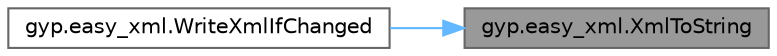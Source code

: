 digraph "gyp.easy_xml.XmlToString"
{
 // LATEX_PDF_SIZE
  bgcolor="transparent";
  edge [fontname=Helvetica,fontsize=10,labelfontname=Helvetica,labelfontsize=10];
  node [fontname=Helvetica,fontsize=10,shape=box,height=0.2,width=0.4];
  rankdir="RL";
  Node1 [id="Node000001",label="gyp.easy_xml.XmlToString",height=0.2,width=0.4,color="gray40", fillcolor="grey60", style="filled", fontcolor="black",tooltip=" "];
  Node1 -> Node2 [id="edge1_Node000001_Node000002",dir="back",color="steelblue1",style="solid",tooltip=" "];
  Node2 [id="Node000002",label="gyp.easy_xml.WriteXmlIfChanged",height=0.2,width=0.4,color="grey40", fillcolor="white", style="filled",URL="$namespacegyp_1_1easy__xml.html#a48ff9e84a26be6ee00b6882e1864f6a6",tooltip=" "];
}
